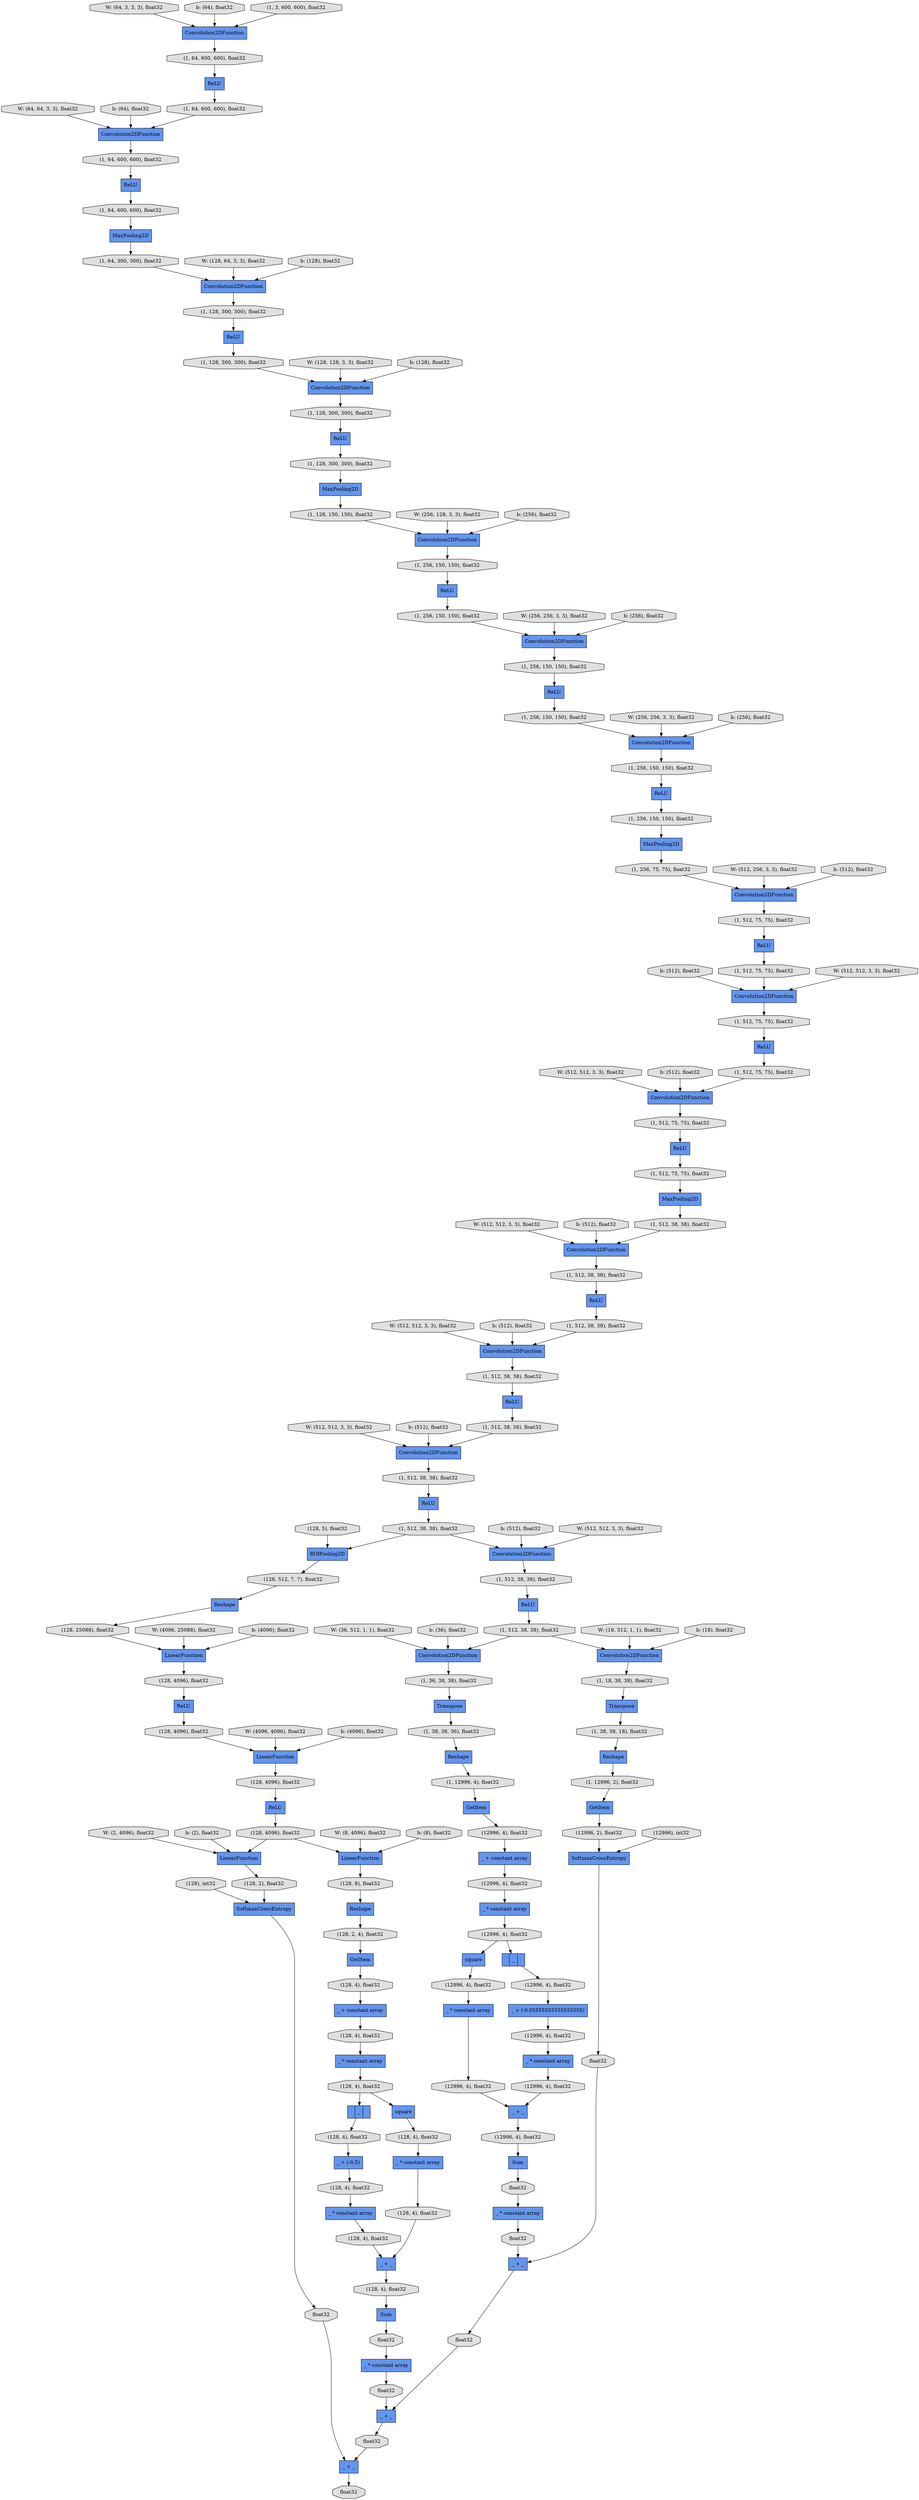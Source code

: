 digraph graphname{rankdir=TB;139897671082056 [label="(1, 38, 38, 36), float32",shape="octagon",style="filled",fillcolor="#E0E0E0"];139897671082112 [label="Reshape",shape="record",style="filled",fillcolor="#6495ED"];139897682280576 [label="b: (512), float32",shape="octagon",style="filled",fillcolor="#E0E0E0"];139897671213240 [label="(128, 4), float32",shape="octagon",style="filled",fillcolor="#E0E0E0"];139897671139568 [label="(128, 4096), float32",shape="octagon",style="filled",fillcolor="#E0E0E0"];139897671082280 [label="(1, 38, 38, 18), float32",shape="octagon",style="filled",fillcolor="#E0E0E0"];139897671213408 [label="(128, 4), float32",shape="octagon",style="filled",fillcolor="#E0E0E0"];139897671139680 [label="ReLU",shape="record",style="filled",fillcolor="#6495ED"];139897682280856 [label="W: (512, 512, 3, 3), float32",shape="octagon",style="filled",fillcolor="#E0E0E0"];139897671213520 [label="float32",shape="octagon",style="filled",fillcolor="#E0E0E0"];139897671139792 [label="(128, 4096), float32",shape="octagon",style="filled",fillcolor="#E0E0E0"];139897671082504 [label="(1, 12996, 4), float32",shape="octagon",style="filled",fillcolor="#E0E0E0"];139897671017024 [label="(1, 128, 300, 300), float32",shape="octagon",style="filled",fillcolor="#E0E0E0"];139897671213688 [label="float32",shape="octagon",style="filled",fillcolor="#E0E0E0"];139899164779128 [label="MaxPooling2D",shape="record",style="filled",fillcolor="#6495ED"];139897671213744 [label="_ + _",shape="record",style="filled",fillcolor="#6495ED"];139897671017136 [label="Convolution2DFunction",shape="record",style="filled",fillcolor="#6495ED"];139897671213800 [label="(128), int32",shape="octagon",style="filled",fillcolor="#E0E0E0"];139897682281192 [label="b: (512), float32",shape="octagon",style="filled",fillcolor="#E0E0E0"];139897671017192 [label="ReLU",shape="record",style="filled",fillcolor="#6495ED"];139897671140128 [label="(128, 4096), float32",shape="octagon",style="filled",fillcolor="#E0E0E0"];139897671082784 [label="(1, 18, 38, 38), float32",shape="octagon",style="filled",fillcolor="#E0E0E0"];139897671140240 [label="LinearFunction",shape="record",style="filled",fillcolor="#6495ED"];139897671017360 [label="(1, 128, 300, 300), float32",shape="octagon",style="filled",fillcolor="#E0E0E0"];139897671082952 [label="(12996, 4), float32",shape="octagon",style="filled",fillcolor="#E0E0E0"];139897671140352 [label="(128, 8), float32",shape="octagon",style="filled",fillcolor="#E0E0E0"];139897682281472 [label="W: (512, 512, 3, 3), float32",shape="octagon",style="filled",fillcolor="#E0E0E0"];139899164779576 [label="Convolution2DFunction",shape="record",style="filled",fillcolor="#6495ED"];139897671214192 [label="float32",shape="octagon",style="filled",fillcolor="#E0E0E0"];139897671214248 [label="_ + _",shape="record",style="filled",fillcolor="#6495ED"];139897671214304 [label="_ + _",shape="record",style="filled",fillcolor="#6495ED"];139897671017696 [label="(1, 128, 300, 300), float32",shape="octagon",style="filled",fillcolor="#E0E0E0"];139897671214360 [label="float32",shape="octagon",style="filled",fillcolor="#E0E0E0"];139897671140632 [label="(128, 2), float32",shape="octagon",style="filled",fillcolor="#E0E0E0"];139897671083288 [label="Reshape",shape="record",style="filled",fillcolor="#6495ED"];139897671017752 [label="MaxPooling2D",shape="record",style="filled",fillcolor="#6495ED"];139897682281808 [label="b: (512), float32",shape="octagon",style="filled",fillcolor="#E0E0E0"];139897671017808 [label="ReLU",shape="record",style="filled",fillcolor="#6495ED"];139897679953872 [label="(1, 64, 600, 600), float32",shape="octagon",style="filled",fillcolor="#E0E0E0"];139897671017920 [label="(1, 128, 300, 300), float32",shape="octagon",style="filled",fillcolor="#E0E0E0"];139897671214584 [label="float32",shape="octagon",style="filled",fillcolor="#E0E0E0"];139897671083568 [label="(12996, 2), float32",shape="octagon",style="filled",fillcolor="#E0E0E0"];139897682282088 [label="W: (512, 512, 3, 3), float32",shape="octagon",style="filled",fillcolor="#E0E0E0"];139897671018088 [label="(1, 128, 150, 150), float32",shape="octagon",style="filled",fillcolor="#E0E0E0"];139897671214752 [label="float32",shape="octagon",style="filled",fillcolor="#E0E0E0"];139897671018144 [label="Convolution2DFunction",shape="record",style="filled",fillcolor="#6495ED"];139897671141080 [label="_ + constant array",shape="record",style="filled",fillcolor="#6495ED"];139899186833112 [label="(1, 64, 300, 300), float32",shape="octagon",style="filled",fillcolor="#E0E0E0"];139897671018256 [label="Convolution2DFunction",shape="record",style="filled",fillcolor="#6495ED"];139897671083904 [label="(1, 12996, 2), float32",shape="octagon",style="filled",fillcolor="#E0E0E0"];139897671141304 [label="_ * constant array",shape="record",style="filled",fillcolor="#6495ED"];139897682282424 [label="b: (512), float32",shape="octagon",style="filled",fillcolor="#E0E0E0"];139897671141360 [label="|_|",shape="record",style="filled",fillcolor="#6495ED"];139897671018480 [label="(1, 256, 150, 150), float32",shape="octagon",style="filled",fillcolor="#E0E0E0"];139897671141416 [label="(12996, 4), float32",shape="octagon",style="filled",fillcolor="#E0E0E0"];139897682282592 [label="W: (18, 512, 1, 1), float32",shape="octagon",style="filled",fillcolor="#E0E0E0"];139897671018592 [label="Convolution2DFunction",shape="record",style="filled",fillcolor="#6495ED"];139897671018648 [label="ReLU",shape="record",style="filled",fillcolor="#6495ED"];139897682282704 [label="W: (512, 512, 3, 3), float32",shape="octagon",style="filled",fillcolor="#E0E0E0"];139897671141640 [label="(12996, 4), float32",shape="octagon",style="filled",fillcolor="#E0E0E0"];139897671018760 [label="(1, 256, 150, 150), float32",shape="octagon",style="filled",fillcolor="#E0E0E0"];139897671141752 [label="SoftmaxCrossEntropy",shape="record",style="filled",fillcolor="#6495ED"];139897682283040 [label="b: (512), float32",shape="octagon",style="filled",fillcolor="#E0E0E0"];139897671019096 [label="(1, 256, 150, 150), float32",shape="octagon",style="filled",fillcolor="#E0E0E0"];139897671019152 [label="ReLU",shape="record",style="filled",fillcolor="#6495ED"];139897671142088 [label="(12996, 4), float32",shape="octagon",style="filled",fillcolor="#E0E0E0"];139897671019208 [label="ReLU",shape="record",style="filled",fillcolor="#6495ED"];139897671084800 [label="ROIPooling2D",shape="record",style="filled",fillcolor="#6495ED"];139897671142200 [label="square",shape="record",style="filled",fillcolor="#6495ED"];139897671019320 [label="(1, 256, 150, 150), float32",shape="octagon",style="filled",fillcolor="#E0E0E0"];139897671142312 [label="_ + (-0.05555555555555555)",shape="record",style="filled",fillcolor="#6495ED"];139897671084968 [label="Reshape",shape="record",style="filled",fillcolor="#6495ED"];139897682283488 [label="b: (18), float32",shape="octagon",style="filled",fillcolor="#E0E0E0"];139897671085024 [label="(128, 5), float32",shape="octagon",style="filled",fillcolor="#E0E0E0"];139897671142424 [label="_ * constant array",shape="record",style="filled",fillcolor="#6495ED"];139897671019656 [label="(1, 256, 150, 150), float32",shape="octagon",style="filled",fillcolor="#E0E0E0"];139897682218120 [label="W: (64, 3, 3, 3), float32",shape="octagon",style="filled",fillcolor="#E0E0E0"];139897671142648 [label="(12996, 4), float32",shape="octagon",style="filled",fillcolor="#E0E0E0"];139897671019768 [label="ReLU",shape="record",style="filled",fillcolor="#6495ED"];139897671085416 [label="(128, 512, 7, 7), float32",shape="octagon",style="filled",fillcolor="#E0E0E0"];139897671019880 [label="(1, 256, 150, 150), float32",shape="octagon",style="filled",fillcolor="#E0E0E0"];139897682218344 [label="b: (64), float32",shape="octagon",style="filled",fillcolor="#E0E0E0"];139897671142872 [label="(12996, 4), float32",shape="octagon",style="filled",fillcolor="#E0E0E0"];139897671020048 [label="(1, 256, 75, 75), float32",shape="octagon",style="filled",fillcolor="#E0E0E0"];139897671142984 [label="_ + _",shape="record",style="filled",fillcolor="#6495ED"];139897671085640 [label="ReLU",shape="record",style="filled",fillcolor="#6495ED"];139897682284104 [label="b: (512), float32",shape="octagon",style="filled",fillcolor="#E0E0E0"];139897671020104 [label="Convolution2DFunction",shape="record",style="filled",fillcolor="#6495ED"];139897671143040 [label="(12996, 4), float32",shape="octagon",style="filled",fillcolor="#E0E0E0"];139897682218624 [label="W: (64, 64, 3, 3), float32",shape="octagon",style="filled",fillcolor="#E0E0E0"];139897671143096 [label="_ * constant array",shape="record",style="filled",fillcolor="#6495ED"];139897671085752 [label="(128, 25088), float32",shape="octagon",style="filled",fillcolor="#E0E0E0"];139897671085808 [label="LinearFunction",shape="record",style="filled",fillcolor="#6495ED"];139897671085864 [label="LinearFunction",shape="record",style="filled",fillcolor="#6495ED"];139897671020328 [label="(1, 512, 75, 75), float32",shape="octagon",style="filled",fillcolor="#E0E0E0"];139897671143264 [label="Sum",shape="record",style="filled",fillcolor="#6495ED"];139897682218848 [label="b: (64), float32",shape="octagon",style="filled",fillcolor="#E0E0E0"];139897671143320 [label="(12996, 4), float32",shape="octagon",style="filled",fillcolor="#E0E0E0"];139897671085976 [label="LinearFunction",shape="record",style="filled",fillcolor="#6495ED"];139897682284440 [label="W: (512, 512, 3, 3), float32",shape="octagon",style="filled",fillcolor="#E0E0E0"];139897671020440 [label="Convolution2DFunction",shape="record",style="filled",fillcolor="#6495ED"];139897671086032 [label="(128, 4096), float32",shape="octagon",style="filled",fillcolor="#E0E0E0"];139897671020496 [label="ReLU",shape="record",style="filled",fillcolor="#6495ED"];139897671184456 [label="_ * constant array",shape="record",style="filled",fillcolor="#6495ED"];139897671184512 [label="(12996, 4), float32",shape="octagon",style="filled",fillcolor="#E0E0E0"];139897682301056 [label="W: (36, 512, 1, 1), float32",shape="octagon",style="filled",fillcolor="#E0E0E0"];139897682268344 [label="W: (128, 64, 3, 3), float32",shape="octagon",style="filled",fillcolor="#E0E0E0"];139897671045360 [label="(1, 512, 75, 75), float32",shape="octagon",style="filled",fillcolor="#E0E0E0"];139897671184680 [label="float32",shape="octagon",style="filled",fillcolor="#E0E0E0"];139897671184736 [label="Reshape",shape="record",style="filled",fillcolor="#6495ED"];139897671045528 [label="MaxPooling2D",shape="record",style="filled",fillcolor="#6495ED"];139897682268624 [label="b: (128), float32",shape="octagon",style="filled",fillcolor="#E0E0E0"];139897671184960 [label="float32",shape="octagon",style="filled",fillcolor="#E0E0E0"];139897682301504 [label="b: (36), float32",shape="octagon",style="filled",fillcolor="#E0E0E0"];139897671185016 [label="(12996), int32",shape="octagon",style="filled",fillcolor="#E0E0E0"];139897671045752 [label="(1, 512, 75, 75), float32",shape="octagon",style="filled",fillcolor="#E0E0E0"];139897671045808 [label="Convolution2DFunction",shape="record",style="filled",fillcolor="#6495ED"];139897671045864 [label="(1, 512, 75, 75), float32",shape="octagon",style="filled",fillcolor="#E0E0E0"];139897682268904 [label="W: (128, 128, 3, 3), float32",shape="octagon",style="filled",fillcolor="#E0E0E0"];139897671185296 [label="GetItem",shape="record",style="filled",fillcolor="#6495ED"];139897682301840 [label="W: (4096, 25088), float32",shape="octagon",style="filled",fillcolor="#E0E0E0"];139897682269240 [label="b: (128), float32",shape="octagon",style="filled",fillcolor="#E0E0E0"];139897671046256 [label="(1, 512, 75, 75), float32",shape="octagon",style="filled",fillcolor="#E0E0E0"];139897671185632 [label="float32",shape="octagon",style="filled",fillcolor="#E0E0E0"];139897671046368 [label="ReLU",shape="record",style="filled",fillcolor="#6495ED"];139897682302288 [label="b: (4096), float32",shape="octagon",style="filled",fillcolor="#E0E0E0"];139897671046480 [label="(1, 512, 75, 75), float32",shape="octagon",style="filled",fillcolor="#E0E0E0"];139897682269520 [label="W: (256, 128, 3, 3), float32",shape="octagon",style="filled",fillcolor="#E0E0E0"];139897671185856 [label="(128, 2, 4), float32",shape="octagon",style="filled",fillcolor="#E0E0E0"];139897671188376 [label="_ * constant array",shape="record",style="filled",fillcolor="#6495ED"];139897671046648 [label="(1, 512, 38, 38), float32",shape="octagon",style="filled",fillcolor="#E0E0E0"];139897682302512 [label="W: (4096, 4096), float32",shape="octagon",style="filled",fillcolor="#E0E0E0"];139897671046704 [label="Convolution2DFunction",shape="record",style="filled",fillcolor="#6495ED"];139897671046816 [label="Convolution2DFunction",shape="record",style="filled",fillcolor="#6495ED"];139897682269856 [label="b: (256), float32",shape="octagon",style="filled",fillcolor="#E0E0E0"];139897671188432 [label="Sum",shape="record",style="filled",fillcolor="#6495ED"];139897671047040 [label="(1, 512, 38, 38), float32",shape="octagon",style="filled",fillcolor="#E0E0E0"];139897682270136 [label="W: (256, 256, 3, 3), float32",shape="octagon",style="filled",fillcolor="#E0E0E0"];139897682302960 [label="b: (4096), float32",shape="octagon",style="filled",fillcolor="#E0E0E0"];139897671186416 [label="(128, 4), float32",shape="octagon",style="filled",fillcolor="#E0E0E0"];139897679951856 [label="Convolution2DFunction",shape="record",style="filled",fillcolor="#6495ED"];139897671047208 [label="ReLU",shape="record",style="filled",fillcolor="#6495ED"];139897671047320 [label="(1, 512, 38, 38), float32",shape="octagon",style="filled",fillcolor="#E0E0E0"];139897671186640 [label="_ + constant array",shape="record",style="filled",fillcolor="#6495ED"];139897682303184 [label="W: (8, 4096), float32",shape="octagon",style="filled",fillcolor="#E0E0E0"];139897679952080 [label="Convolution2DFunction",shape="record",style="filled",fillcolor="#6495ED"];139897671186696 [label="_ * constant array",shape="record",style="filled",fillcolor="#6495ED"];139897682270472 [label="b: (256), float32",shape="octagon",style="filled",fillcolor="#E0E0E0"];139897679952136 [label="Convolution2DFunction",shape="record",style="filled",fillcolor="#6495ED"];139897671186808 [label="|_|",shape="record",style="filled",fillcolor="#6495ED"];139897679952248 [label="ReLU",shape="record",style="filled",fillcolor="#6495ED"];139897671186864 [label="(128, 4), float32",shape="octagon",style="filled",fillcolor="#E0E0E0"];139897679952304 [label="(1, 3, 600, 600), float32",shape="octagon",style="filled",fillcolor="#E0E0E0"];139897671047656 [label="(1, 512, 38, 38), float32",shape="octagon",style="filled",fillcolor="#E0E0E0"];139897679714848 [label="(1, 512, 38, 38), float32",shape="octagon",style="filled",fillcolor="#E0E0E0"];139897682270752 [label="W: (256, 256, 3, 3), float32",shape="octagon",style="filled",fillcolor="#E0E0E0"];139897671187032 [label="_ * constant array",shape="record",style="filled",fillcolor="#6495ED"];139897671047768 [label="ReLU",shape="record",style="filled",fillcolor="#6495ED"];139897671187088 [label="(128, 4), float32",shape="octagon",style="filled",fillcolor="#E0E0E0"];139897682303632 [label="b: (8), float32",shape="octagon",style="filled",fillcolor="#E0E0E0"];139897671047824 [label="(1, 512, 38, 38), float32",shape="octagon",style="filled",fillcolor="#E0E0E0"];139897679952528 [label="(1, 64, 600, 600), float32",shape="octagon",style="filled",fillcolor="#E0E0E0"];139897671187200 [label="SoftmaxCrossEntropy",shape="record",style="filled",fillcolor="#6495ED"];139897679715072 [label="Convolution2DFunction",shape="record",style="filled",fillcolor="#6495ED"];139897671187256 [label="(128, 4), float32",shape="octagon",style="filled",fillcolor="#E0E0E0"];139897682303856 [label="W: (2, 4096), float32",shape="octagon",style="filled",fillcolor="#E0E0E0"];139897679715184 [label="ReLU",shape="record",style="filled",fillcolor="#6495ED"];139897682271088 [label="b: (256), float32",shape="octagon",style="filled",fillcolor="#E0E0E0"];139897671187368 [label="square",shape="record",style="filled",fillcolor="#6495ED"];139897671048216 [label="(1, 512, 38, 38), float32",shape="octagon",style="filled",fillcolor="#E0E0E0"];139897671187592 [label="_ + (-0.5)",shape="record",style="filled",fillcolor="#6495ED"];139897671048328 [label="ReLU",shape="record",style="filled",fillcolor="#6495ED"];139897682271368 [label="W: (512, 256, 3, 3), float32",shape="octagon",style="filled",fillcolor="#E0E0E0"];139897671048384 [label="(1, 512, 38, 38), float32",shape="octagon",style="filled",fillcolor="#E0E0E0"];139897679953088 [label="Convolution2DFunction",shape="record",style="filled",fillcolor="#6495ED"];139897671187704 [label="_ * constant array",shape="record",style="filled",fillcolor="#6495ED"];139897682304304 [label="b: (2), float32",shape="octagon",style="filled",fillcolor="#E0E0E0"];139897671048496 [label="GetItem",shape="record",style="filled",fillcolor="#6495ED"];139897671187816 [label="(128, 4), float32",shape="octagon",style="filled",fillcolor="#E0E0E0"];139897679953256 [label="Convolution2DFunction",shape="record",style="filled",fillcolor="#6495ED"];139897671048664 [label="(1, 512, 38, 38), float32",shape="octagon",style="filled",fillcolor="#E0E0E0"];139897682271704 [label="b: (512), float32",shape="octagon",style="filled",fillcolor="#E0E0E0"];139897679953368 [label="(1, 64, 600, 600), float32",shape="octagon",style="filled",fillcolor="#E0E0E0"];139897679953424 [label="MaxPooling2D",shape="record",style="filled",fillcolor="#6495ED"];139897671188040 [label="(128, 4), float32",shape="octagon",style="filled",fillcolor="#E0E0E0"];139897671048832 [label="Transpose",shape="record",style="filled",fillcolor="#6495ED"];139897671188208 [label="_ + _",shape="record",style="filled",fillcolor="#6495ED"];139897682271984 [label="W: (512, 512, 3, 3), float32",shape="octagon",style="filled",fillcolor="#E0E0E0"];139897679953648 [label="(1, 64, 600, 600), float32",shape="octagon",style="filled",fillcolor="#E0E0E0"];139897671049000 [label="(1, 36, 38, 38), float32",shape="octagon",style="filled",fillcolor="#E0E0E0"];139897671188320 [label="(128, 4), float32",shape="octagon",style="filled",fillcolor="#E0E0E0"];139897679953760 [label="ReLU",shape="record",style="filled",fillcolor="#6495ED"];139897671049112 [label="GetItem",shape="record",style="filled",fillcolor="#6495ED"];139897671049168 [label="Transpose",shape="record",style="filled",fillcolor="#6495ED"];139897671185296 -> 139897671186416;139897671187592 -> 139897671188320;139897682218848 -> 139897679953088;139897671184456 -> 139897671184960;139897679952248 -> 139897679953368;139897671184680 -> 139897671184456;139897671142648 -> 139897671142424;139897671047824 -> 139897671046816;139897671084800 -> 139897671085416;139897682304304 -> 139897671140240;139897671085024 -> 139897671084800;139897671185856 -> 139897671185296;139897671085976 -> 139897671139792;139897671046480 -> 139897671045528;139897671083568 -> 139897671141752;139897671187032 -> 139897671213688;139897679715184 -> 139897671048664;139897671017752 -> 139897671020048;139897671141360 -> 139897671142088;139897671049000 -> 139897671049168;139897671020328 -> 139897671020496;139897682282424 -> 139897671046704;139897682303856 -> 139897671140240;139897671214192 -> 139897671214304;139897671213744 -> 139897671214360;139897671046256 -> 139897671046368;139897671140240 -> 139897671140632;139897671019152 -> 139897671045864;139897682269856 -> 139897671017136;139897671019880 -> 139897671017752;139897671187816 -> 139897671187704;139897682283040 -> 139897671046816;139897682281472 -> 139897671045808;139897671018648 -> 139897671018760;139897671048832 -> 139897671082280;139897671045808 -> 139897671047040;139897682268904 -> 139899164779576;139897682280576 -> 139897671020104;139897671018592 -> 139897671020328;139897682271088 -> 139897671018256;139897671018480 -> 139897671018648;139897671214584 -> 139897671214304;139897682281192 -> 139897671020440;139897682280856 -> 139897671020440;139897682282088 -> 139897671046704;139897682268624 -> 139897679953256;139897671048384 -> 139897671084800;139897682271984 -> 139897671020104;139897671049168 -> 139897671082056;139897671142872 -> 139897671142984;139897682218120 -> 139897679952136;139897671187088 -> 139897671187368;139897671140352 -> 139897671184736;139897679953648 -> 139897679953760;139897679953424 -> 139899186833112;139897671017024 -> 139897671017192;139897671082280 -> 139897671083288;139897682284104 -> 139897679952080;139897671083288 -> 139897671083904;139897671084968 -> 139897671085752;139897671187704 -> 139897671188040;139897671142424 -> 139897671142872;139897671082784 -> 139897671048832;139897671184960 -> 139897671213744;139899164779576 -> 139897671017696;139897682271704 -> 139897671018592;139897671085864 -> 139897671140352;139897671018144 -> 139897671019096;139899186833112 -> 139897679953256;139897671213800 -> 139897671187200;139897679951856 -> 139897671082784;139897671082112 -> 139897671082504;139897671047320 -> 139897671046704;139897671186864 -> 139897671186696;139897671083904 -> 139897671049112;139897679952304 -> 139897679952136;139897671047040 -> 139897671047208;139897671082952 -> 139897671141080;139897671140632 -> 139897671187200;139897671214248 -> 139897671214584;139897671188432 -> 139897671213520;139897682270472 -> 139897671018144;139897671045528 -> 139897671046648;139897671214360 -> 139897671214248;139897671184512 -> 139897671143264;139897671187368 -> 139897671187816;139897682284440 -> 139897679952080;139897671213240 -> 139897671188208;139897671141416 -> 139897671141304;139897682270752 -> 139897671018256;139897671187256 -> 139897671187592;139897679952080 -> 139897679714848;139897671142984 -> 139897671184512;139897671139568 -> 139897671085976;139897671048384 -> 139897679952080;139897682218344 -> 139897679952136;139897671019208 -> 139897671019320;139897671048216 -> 139897671048328;139897671184736 -> 139897671185856;139897671085752 -> 139897671085808;139897671187200 -> 139897671214192;139897671186808 -> 139897671187256;139897671020104 -> 139897671045752;139897679953088 -> 139897679953648;139897671141640 -> 139897671141360;139897671082056 -> 139897671082112;139897682218624 -> 139897679953088;139897671017808 -> 139897671017920;139897671048664 -> 139897679951856;139897682282592 -> 139897679951856;139897671019320 -> 139897671018256;139897671187088 -> 139897671186808;139897679952528 -> 139897679952248;139897671139680 -> 139897671140128;139897682283488 -> 139897679951856;139897671049112 -> 139897671083568;139897671045752 -> 139897671019152;139897671188208 -> 139897671213408;139897671214304 -> 139897671214752;139897671141080 -> 139897671141416;139897671048496 -> 139897671082952;139897671140128 -> 139897671140240;139897671018256 -> 139897671019656;139897671188040 -> 139897671188208;139897671139792 -> 139897671139680;139897671142312 -> 139897671143040;139897679953872 -> 139897679953424;139897679953368 -> 139897679953088;139897671017360 -> 139899164779576;139897679715072 -> 139897671049000;139897671047768 -> 139897671047824;139897671019768 -> 139897671019880;139897682302512 -> 139897671085976;139897671082504 -> 139897671048496;139897671085640 -> 139897671139568;139897671143264 -> 139897671184680;139897682303184 -> 139897671085864;139897671045360 -> 139897671020104;139897671086032 -> 139897671085640;139897682301056 -> 139897679715072;139897671185016 -> 139897671141752;139897671046648 -> 139897671045808;139897671188320 -> 139897671188376;139897671186696 -> 139897671187088;139897671142088 -> 139897671142312;139897671045864 -> 139897671020440;139897671085416 -> 139897671084968;139897671019096 -> 139897671019208;139897671017136 -> 139897671018480;139897679952136 -> 139897679952528;139897679714848 -> 139897679715184;139897671020048 -> 139897671018592;139897671140128 -> 139897671085864;139897671143096 -> 139897671143320;139897671048664 -> 139897679715072;139897671185632 -> 139897671213744;139897682302288 -> 139897671085808;139897682301504 -> 139897679715072;139897671141304 -> 139897671141640;139897671141752 -> 139897671185632;139897671085808 -> 139897671086032;139897671213688 -> 139897671214248;139897671047656 -> 139897671047768;139897671188376 -> 139897671213240;139897682269240 -> 139899164779576;139897671047208 -> 139897671047320;139899164779128 -> 139897671018088;139897671017192 -> 139897671017360;139897671046704 -> 139897671047656;139897679953256 -> 139897671017024;139897671213408 -> 139897671188432;139897682301840 -> 139897671085808;139897682281808 -> 139897671045808;139897682269520 -> 139897671017136;139897671141640 -> 139897671142200;139897671020496 -> 139897671045360;139897682282704 -> 139897671046816;139897671019656 -> 139897671019768;139897671018760 -> 139897671018144;139897671018088 -> 139897671017136;139897671143040 -> 139897671143096;139897679953760 -> 139897679953872;139897682303632 -> 139897671085864;139897671213520 -> 139897671187032;139897671143320 -> 139897671142984;139897671048328 -> 139897671048384;139897682268344 -> 139897679953256;139897671186640 -> 139897671186864;139897671020440 -> 139897671046256;139897671142200 -> 139897671142648;139897682270136 -> 139897671018144;139897671186416 -> 139897671186640;139897671046816 -> 139897671048216;139897682302960 -> 139897671085976;139897671046368 -> 139897671046480;139897682271368 -> 139897671018592;139897671017920 -> 139899164779128;139897671017696 -> 139897671017808;}